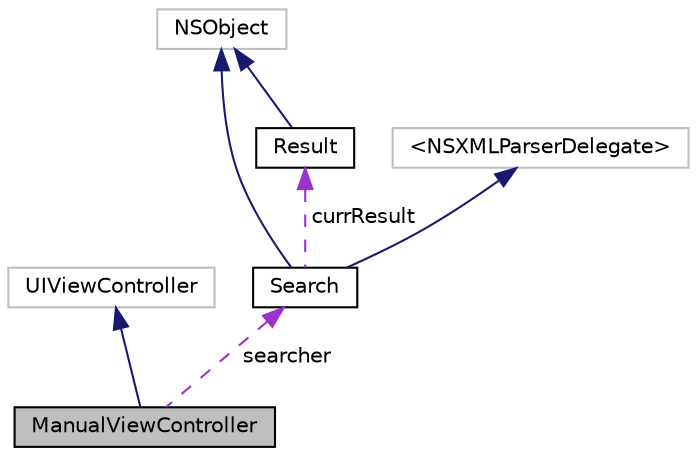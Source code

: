digraph "ManualViewController"
{
  edge [fontname="Helvetica",fontsize="10",labelfontname="Helvetica",labelfontsize="10"];
  node [fontname="Helvetica",fontsize="10",shape=record];
  Node1 [label="ManualViewController",height=0.2,width=0.4,color="black", fillcolor="grey75", style="filled", fontcolor="black"];
  Node2 -> Node1 [dir="back",color="midnightblue",fontsize="10",style="solid"];
  Node2 [label="UIViewController",height=0.2,width=0.4,color="grey75", fillcolor="white", style="filled"];
  Node3 -> Node1 [dir="back",color="darkorchid3",fontsize="10",style="dashed",label=" searcher" ];
  Node3 [label="Search",height=0.2,width=0.4,color="black", fillcolor="white", style="filled",URL="$interface_search.html"];
  Node4 -> Node3 [dir="back",color="midnightblue",fontsize="10",style="solid"];
  Node4 [label="NSObject",height=0.2,width=0.4,color="grey75", fillcolor="white", style="filled"];
  Node5 -> Node3 [dir="back",color="midnightblue",fontsize="10",style="solid"];
  Node5 [label="\<NSXMLParserDelegate\>",height=0.2,width=0.4,color="grey75", fillcolor="white", style="filled"];
  Node6 -> Node3 [dir="back",color="darkorchid3",fontsize="10",style="dashed",label=" currResult" ];
  Node6 [label="Result",height=0.2,width=0.4,color="black", fillcolor="white", style="filled",URL="$interface_result.html"];
  Node4 -> Node6 [dir="back",color="midnightblue",fontsize="10",style="solid"];
}
